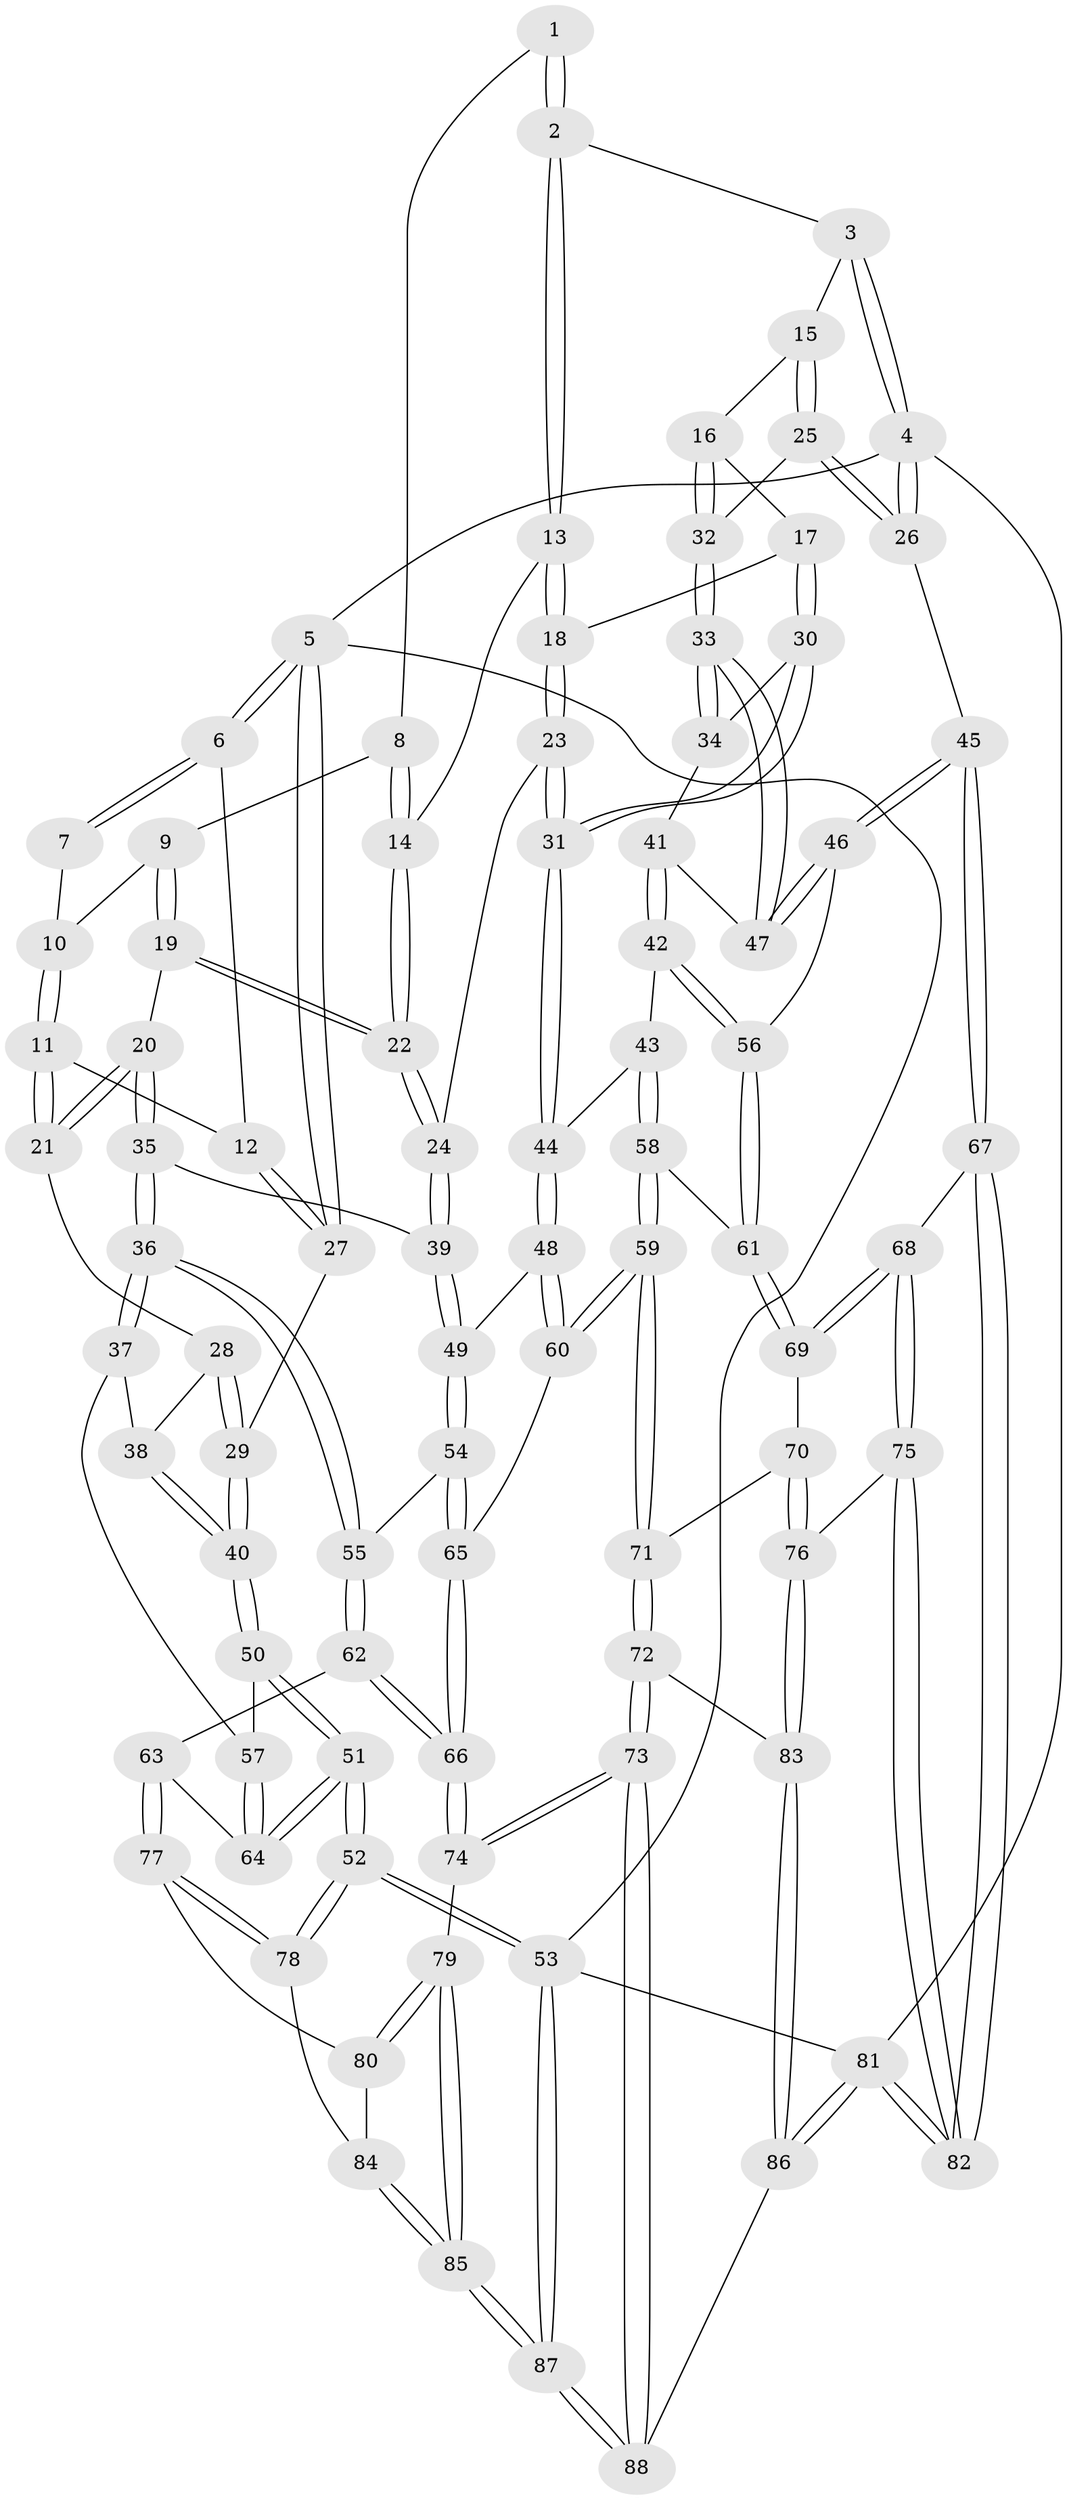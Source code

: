// coarse degree distribution, {3: 0.07547169811320754, 4: 0.49056603773584906, 6: 0.07547169811320754, 2: 0.018867924528301886, 5: 0.33962264150943394}
// Generated by graph-tools (version 1.1) at 2025/24/03/03/25 07:24:34]
// undirected, 88 vertices, 217 edges
graph export_dot {
graph [start="1"]
  node [color=gray90,style=filled];
  1 [pos="+0.40423495986446667+0"];
  2 [pos="+0.67537749750931+0"];
  3 [pos="+0.7517064325194548+0"];
  4 [pos="+1+0"];
  5 [pos="+0+0"];
  6 [pos="+0+0"];
  7 [pos="+0.18416781202402616+0"];
  8 [pos="+0.347213138807385+0.07119995133196119"];
  9 [pos="+0.32197918281970195+0.09691733511727757"];
  10 [pos="+0.2016947264223082+0"];
  11 [pos="+0.1769974515736915+0.1683717774813795"];
  12 [pos="+0.12905522819652449+0.1333129819141668"];
  13 [pos="+0.6169649249423067+0"];
  14 [pos="+0.5020562940470416+0.08116087488930585"];
  15 [pos="+0.8309272953121892+0.09827392558655597"];
  16 [pos="+0.809622877008399+0.2401142435868301"];
  17 [pos="+0.7335285192065739+0.23882440447904904"];
  18 [pos="+0.652470504743282+0.2017572620439412"];
  19 [pos="+0.26761388136423614+0.20943163533084075"];
  20 [pos="+0.23396201197710606+0.21642012553404588"];
  21 [pos="+0.1902400917844908+0.19401859747133565"];
  22 [pos="+0.42955704591486177+0.2630478738433882"];
  23 [pos="+0.5413934655884224+0.2985104859683893"];
  24 [pos="+0.4406727220310659+0.2759071881816484"];
  25 [pos="+1+0.2130029919626168"];
  26 [pos="+1+0.20008934527559763"];
  27 [pos="+0+0.11373946974670354"];
  28 [pos="+0.11652149513103666+0.22595032324034361"];
  29 [pos="+0+0.12384258758985361"];
  30 [pos="+0.6942189437421278+0.3488349505497772"];
  31 [pos="+0.5784215084920261+0.35899050437906604"];
  32 [pos="+0.8544706614935039+0.28302521791491453"];
  33 [pos="+0.8460733390327918+0.361574572455828"];
  34 [pos="+0.7056632082537225+0.3618750054908018"];
  35 [pos="+0.21010201299153922+0.37748446974774313"];
  36 [pos="+0.1611506015634845+0.4711925083095627"];
  37 [pos="+0.13093005653652295+0.4715844133143872"];
  38 [pos="+0.03208858861510053+0.32222221096586495"];
  39 [pos="+0.3987627794882997+0.42440255827245593"];
  40 [pos="+0+0.3339405344312322"];
  41 [pos="+0.7084342532981056+0.40564900933779585"];
  42 [pos="+0.6284421131472094+0.4967882709149886"];
  43 [pos="+0.6126060019874616+0.4927467457924939"];
  44 [pos="+0.5935476825781026+0.47855090330969297"];
  45 [pos="+1+0.5975452573589867"];
  46 [pos="+0.8836712954851806+0.5228050773287598"];
  47 [pos="+0.8585851733002446+0.45022302456736774"];
  48 [pos="+0.4376650923590736+0.5170734313660498"];
  49 [pos="+0.40645647453033+0.4857836905670063"];
  50 [pos="+0+0.46670320321229464"];
  51 [pos="+0+0.7338233045441392"];
  52 [pos="+0+0.9925674272947336"];
  53 [pos="+0+1"];
  54 [pos="+0.22888082111749547+0.5273795903686224"];
  55 [pos="+0.20206981092543946+0.5184487279995005"];
  56 [pos="+0.7616062961170312+0.5788935414329066"];
  57 [pos="+0.08521361048615962+0.4916028219806361"];
  58 [pos="+0.5659213313911315+0.6267813737122472"];
  59 [pos="+0.48712763318740154+0.7133876296583844"];
  60 [pos="+0.4316490219689806+0.6631048911726846"];
  61 [pos="+0.7361410645538583+0.644529890148271"];
  62 [pos="+0.16018698621172073+0.6725031870289429"];
  63 [pos="+0.06448744666003492+0.7062016844584147"];
  64 [pos="+0.02633695276174214+0.6914631995515671"];
  65 [pos="+0.3338144862525855+0.6747697033217229"];
  66 [pos="+0.26210365338493324+0.7427238499517083"];
  67 [pos="+1+0.6791416596600433"];
  68 [pos="+0.8019347948076375+0.7575180721013589"];
  69 [pos="+0.7302724889925873+0.6750293007612294"];
  70 [pos="+0.6846899612462694+0.7153243058204173"];
  71 [pos="+0.507562916440173+0.7568808902853159"];
  72 [pos="+0.504616775248012+0.7871570755102876"];
  73 [pos="+0.4077194778527781+0.9006860024182894"];
  74 [pos="+0.2525773742919508+0.842199901620853"];
  75 [pos="+0.8021274452755746+0.8765969986096733"];
  76 [pos="+0.7024405026960335+0.8857444699529406"];
  77 [pos="+0.0938426559588147+0.7760633138974219"];
  78 [pos="+0+0.891321333032368"];
  79 [pos="+0.2017239972261674+0.8730399991339592"];
  80 [pos="+0.16444365379472659+0.8540858961374254"];
  81 [pos="+1+1"];
  82 [pos="+1+1"];
  83 [pos="+0.6541432267521023+0.9154534843447929"];
  84 [pos="+0+0.8915651638181594"];
  85 [pos="+0.17387651593711095+0.9771451178132639"];
  86 [pos="+0.5945167475385579+1"];
  87 [pos="+0.14943113176949058+1"];
  88 [pos="+0.44770203591130425+1"];
  1 -- 2;
  1 -- 2;
  1 -- 8;
  2 -- 3;
  2 -- 13;
  2 -- 13;
  3 -- 4;
  3 -- 4;
  3 -- 15;
  4 -- 5;
  4 -- 26;
  4 -- 26;
  4 -- 81;
  5 -- 6;
  5 -- 6;
  5 -- 27;
  5 -- 27;
  5 -- 53;
  6 -- 7;
  6 -- 7;
  6 -- 12;
  7 -- 10;
  8 -- 9;
  8 -- 14;
  8 -- 14;
  9 -- 10;
  9 -- 19;
  9 -- 19;
  10 -- 11;
  10 -- 11;
  11 -- 12;
  11 -- 21;
  11 -- 21;
  12 -- 27;
  12 -- 27;
  13 -- 14;
  13 -- 18;
  13 -- 18;
  14 -- 22;
  14 -- 22;
  15 -- 16;
  15 -- 25;
  15 -- 25;
  16 -- 17;
  16 -- 32;
  16 -- 32;
  17 -- 18;
  17 -- 30;
  17 -- 30;
  18 -- 23;
  18 -- 23;
  19 -- 20;
  19 -- 22;
  19 -- 22;
  20 -- 21;
  20 -- 21;
  20 -- 35;
  20 -- 35;
  21 -- 28;
  22 -- 24;
  22 -- 24;
  23 -- 24;
  23 -- 31;
  23 -- 31;
  24 -- 39;
  24 -- 39;
  25 -- 26;
  25 -- 26;
  25 -- 32;
  26 -- 45;
  27 -- 29;
  28 -- 29;
  28 -- 29;
  28 -- 38;
  29 -- 40;
  29 -- 40;
  30 -- 31;
  30 -- 31;
  30 -- 34;
  31 -- 44;
  31 -- 44;
  32 -- 33;
  32 -- 33;
  33 -- 34;
  33 -- 34;
  33 -- 47;
  33 -- 47;
  34 -- 41;
  35 -- 36;
  35 -- 36;
  35 -- 39;
  36 -- 37;
  36 -- 37;
  36 -- 55;
  36 -- 55;
  37 -- 38;
  37 -- 57;
  38 -- 40;
  38 -- 40;
  39 -- 49;
  39 -- 49;
  40 -- 50;
  40 -- 50;
  41 -- 42;
  41 -- 42;
  41 -- 47;
  42 -- 43;
  42 -- 56;
  42 -- 56;
  43 -- 44;
  43 -- 58;
  43 -- 58;
  44 -- 48;
  44 -- 48;
  45 -- 46;
  45 -- 46;
  45 -- 67;
  45 -- 67;
  46 -- 47;
  46 -- 47;
  46 -- 56;
  48 -- 49;
  48 -- 60;
  48 -- 60;
  49 -- 54;
  49 -- 54;
  50 -- 51;
  50 -- 51;
  50 -- 57;
  51 -- 52;
  51 -- 52;
  51 -- 64;
  51 -- 64;
  52 -- 53;
  52 -- 53;
  52 -- 78;
  52 -- 78;
  53 -- 87;
  53 -- 87;
  53 -- 81;
  54 -- 55;
  54 -- 65;
  54 -- 65;
  55 -- 62;
  55 -- 62;
  56 -- 61;
  56 -- 61;
  57 -- 64;
  57 -- 64;
  58 -- 59;
  58 -- 59;
  58 -- 61;
  59 -- 60;
  59 -- 60;
  59 -- 71;
  59 -- 71;
  60 -- 65;
  61 -- 69;
  61 -- 69;
  62 -- 63;
  62 -- 66;
  62 -- 66;
  63 -- 64;
  63 -- 77;
  63 -- 77;
  65 -- 66;
  65 -- 66;
  66 -- 74;
  66 -- 74;
  67 -- 68;
  67 -- 82;
  67 -- 82;
  68 -- 69;
  68 -- 69;
  68 -- 75;
  68 -- 75;
  69 -- 70;
  70 -- 71;
  70 -- 76;
  70 -- 76;
  71 -- 72;
  71 -- 72;
  72 -- 73;
  72 -- 73;
  72 -- 83;
  73 -- 74;
  73 -- 74;
  73 -- 88;
  73 -- 88;
  74 -- 79;
  75 -- 76;
  75 -- 82;
  75 -- 82;
  76 -- 83;
  76 -- 83;
  77 -- 78;
  77 -- 78;
  77 -- 80;
  78 -- 84;
  79 -- 80;
  79 -- 80;
  79 -- 85;
  79 -- 85;
  80 -- 84;
  81 -- 82;
  81 -- 82;
  81 -- 86;
  81 -- 86;
  83 -- 86;
  83 -- 86;
  84 -- 85;
  84 -- 85;
  85 -- 87;
  85 -- 87;
  86 -- 88;
  87 -- 88;
  87 -- 88;
}
